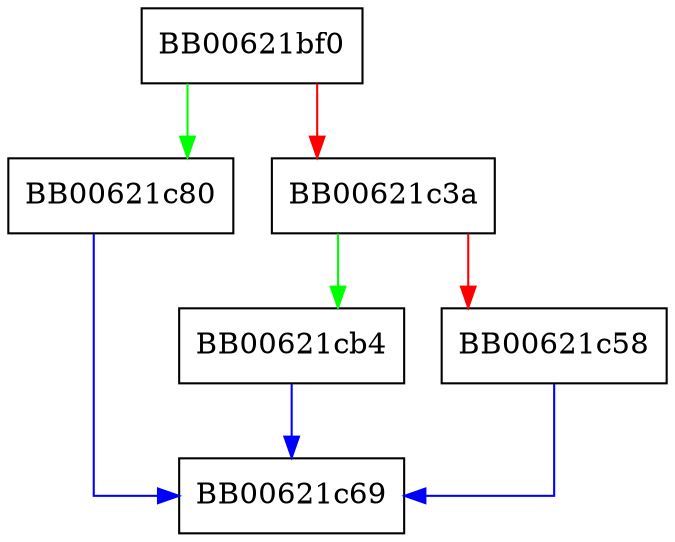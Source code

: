 digraph PKCS8_set0_pbe_ex {
  node [shape="box"];
  graph [splines=ortho];
  BB00621bf0 -> BB00621c80 [color="green"];
  BB00621bf0 -> BB00621c3a [color="red"];
  BB00621c3a -> BB00621cb4 [color="green"];
  BB00621c3a -> BB00621c58 [color="red"];
  BB00621c58 -> BB00621c69 [color="blue"];
  BB00621c80 -> BB00621c69 [color="blue"];
  BB00621cb4 -> BB00621c69 [color="blue"];
}